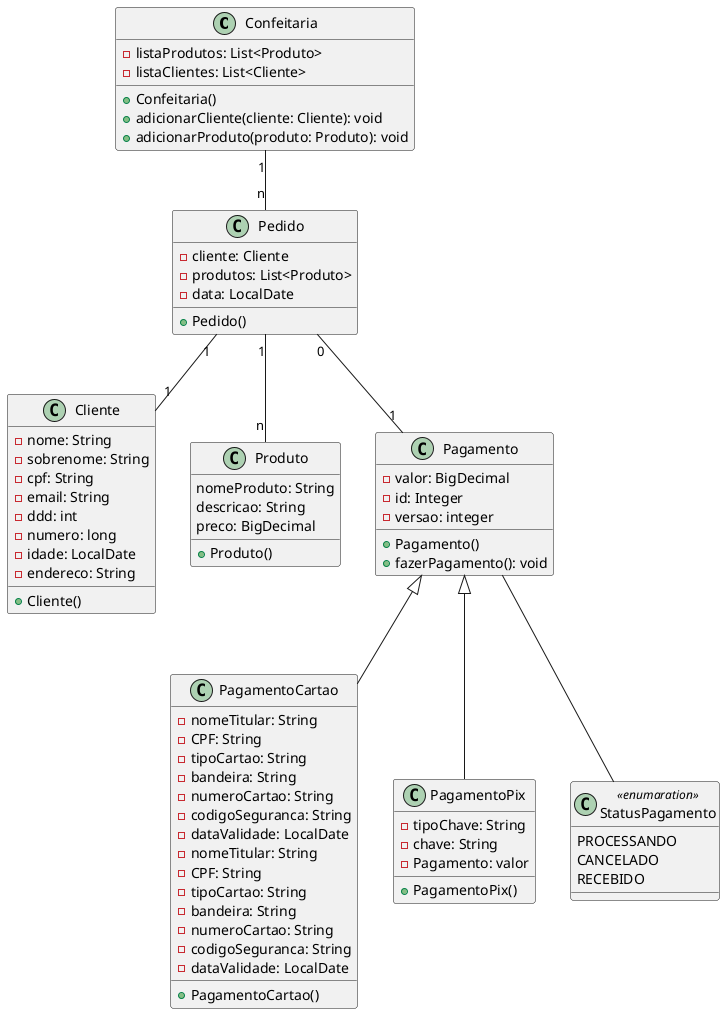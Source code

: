@startuml



class Confeitaria {
  -listaProdutos: List<Produto>
  -listaClientes: List<Cliente>
  + Confeitaria()
  + adicionarCliente(cliente: Cliente): void
  + adicionarProduto(produto: Produto): void
}
class Pedido {
  - cliente: Cliente
  - produtos: List<Produto>
  - data: LocalDate
  + Pedido()
}
class Cliente {
  - nome: String
  - sobrenome: String
  - cpf: String
  - email: String
  - ddd: int
  - numero: long
  - idade: LocalDate
  - endereco: String
  + Cliente()
}
class Produto {
  nomeProduto: String
  descricao: String
  preco: BigDecimal
  + Produto()
}

class PagamentoCartao{
-nomeTitular: String
- CPF: String
- tipoCartao: String
- bandeira: String
- numeroCartao: String
-codigoSeguranca: String
- dataValidade: LocalDate
}



class Pagamento{
- valor: BigDecimal
- id: Integer
- versao: integer
+ Pagamento()
+ fazerPagamento(): void
}

class PagamentoCartao{
-nomeTitular: String
- CPF: String
- tipoCartao: String
- bandeira: String
- numeroCartao: String
-codigoSeguranca: String
- dataValidade: LocalDate
+ PagamentoCartao()
}

class PagamentoPix{
- tipoChave: String
- chave: String
- Pagamento: valor
+ PagamentoPix()
}

class StatusPagamento <<enumaration>>{
PROCESSANDO
CANCELADO
RECEBIDO

}


Confeitaria "1" -- "n" Pedido
Pedido "1" -- "n" Produto
Pedido "1" -- "1" Cliente
Pedido "0" -- "1" Pagamento
Pagamento -- StatusPagamento
Pagamento <|-- PagamentoCartao
Pagamento <|-- PagamentoPix


@enduml
